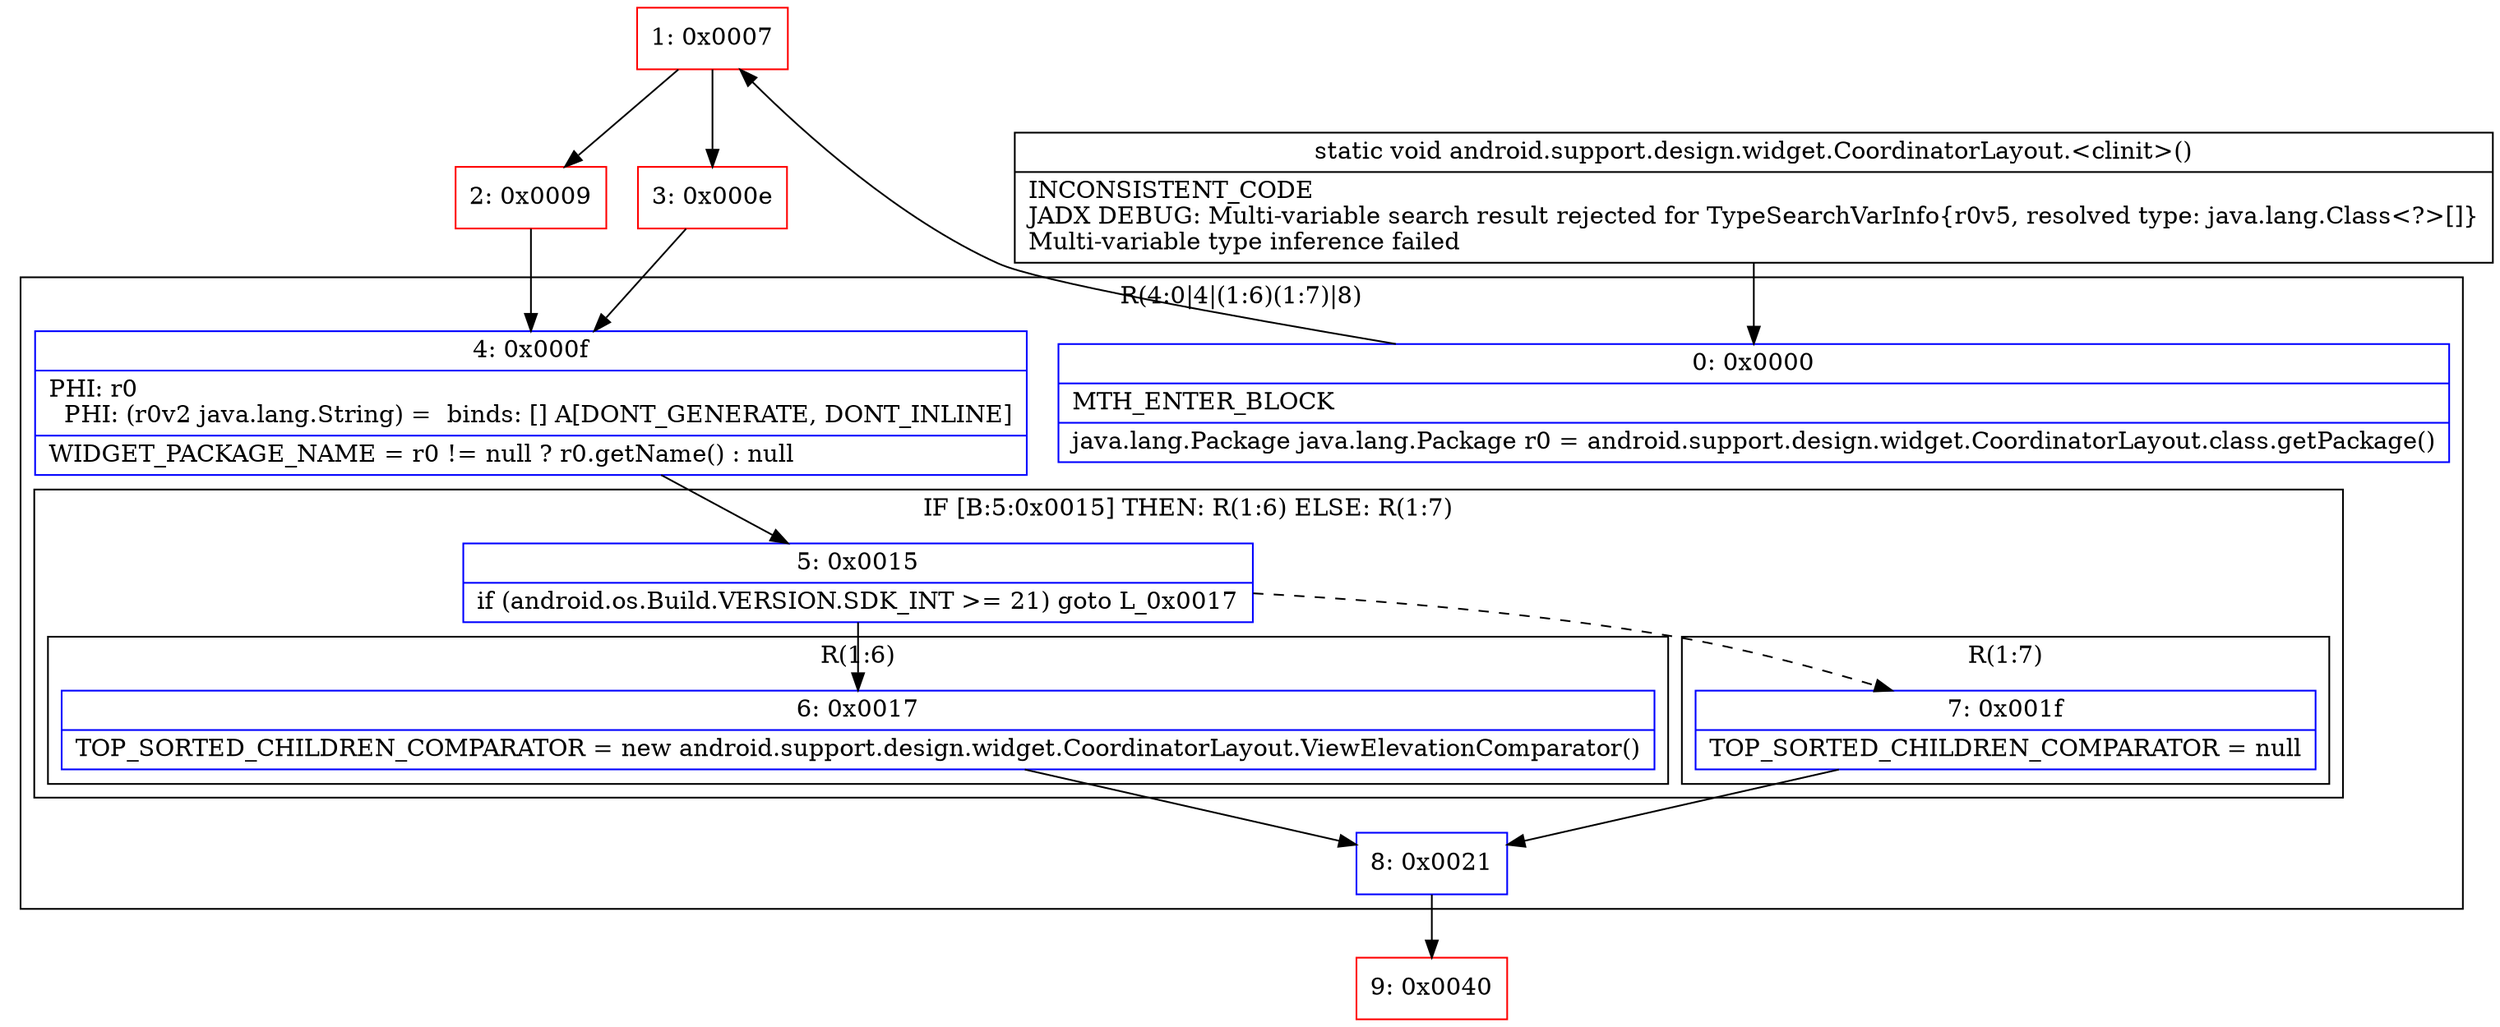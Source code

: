 digraph "CFG forandroid.support.design.widget.CoordinatorLayout.\<clinit\>()V" {
subgraph cluster_Region_610628738 {
label = "R(4:0|4|(1:6)(1:7)|8)";
node [shape=record,color=blue];
Node_0 [shape=record,label="{0\:\ 0x0000|MTH_ENTER_BLOCK\l|java.lang.Package java.lang.Package r0 = android.support.design.widget.CoordinatorLayout.class.getPackage()\l}"];
Node_4 [shape=record,label="{4\:\ 0x000f|PHI: r0 \l  PHI: (r0v2 java.lang.String) =  binds: [] A[DONT_GENERATE, DONT_INLINE]\l|WIDGET_PACKAGE_NAME = r0 != null ? r0.getName() : null\l}"];
subgraph cluster_IfRegion_953794039 {
label = "IF [B:5:0x0015] THEN: R(1:6) ELSE: R(1:7)";
node [shape=record,color=blue];
Node_5 [shape=record,label="{5\:\ 0x0015|if (android.os.Build.VERSION.SDK_INT \>= 21) goto L_0x0017\l}"];
subgraph cluster_Region_1384247001 {
label = "R(1:6)";
node [shape=record,color=blue];
Node_6 [shape=record,label="{6\:\ 0x0017|TOP_SORTED_CHILDREN_COMPARATOR = new android.support.design.widget.CoordinatorLayout.ViewElevationComparator()\l}"];
}
subgraph cluster_Region_2069917729 {
label = "R(1:7)";
node [shape=record,color=blue];
Node_7 [shape=record,label="{7\:\ 0x001f|TOP_SORTED_CHILDREN_COMPARATOR = null\l}"];
}
}
Node_8 [shape=record,label="{8\:\ 0x0021}"];
}
Node_1 [shape=record,color=red,label="{1\:\ 0x0007}"];
Node_2 [shape=record,color=red,label="{2\:\ 0x0009}"];
Node_3 [shape=record,color=red,label="{3\:\ 0x000e}"];
Node_9 [shape=record,color=red,label="{9\:\ 0x0040}"];
MethodNode[shape=record,label="{static void android.support.design.widget.CoordinatorLayout.\<clinit\>()  | INCONSISTENT_CODE\lJADX DEBUG: Multi\-variable search result rejected for TypeSearchVarInfo\{r0v5, resolved type: java.lang.Class\<?\>[]\}\lMulti\-variable type inference failed\l}"];
MethodNode -> Node_0;
Node_0 -> Node_1;
Node_4 -> Node_5;
Node_5 -> Node_6;
Node_5 -> Node_7[style=dashed];
Node_6 -> Node_8;
Node_7 -> Node_8;
Node_8 -> Node_9;
Node_1 -> Node_2;
Node_1 -> Node_3;
Node_2 -> Node_4;
Node_3 -> Node_4;
}

